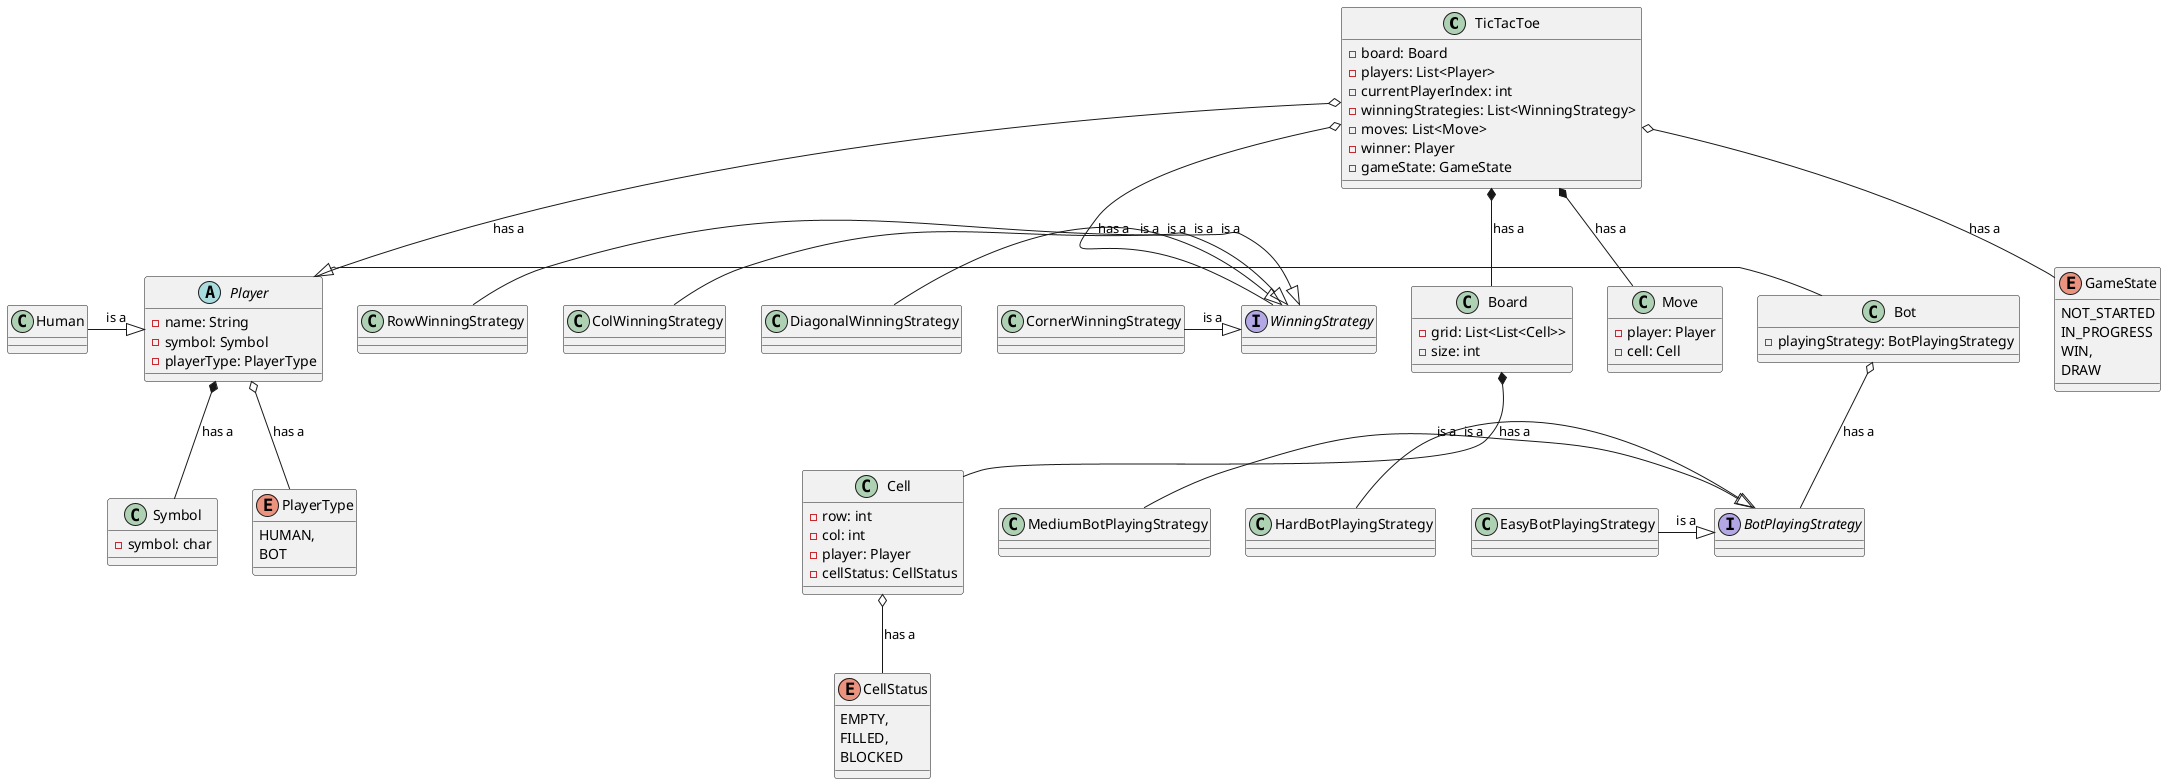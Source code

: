 @startuml

top to bottom direction

class TicTacToe{
    - board: Board
    - players: List<Player>
    - currentPlayerIndex: int
    - winningStrategies: List<WinningStrategy>
    - moves: List<Move>
    - winner: Player
    - gameState: GameState
}
class Board{
    - grid: List<List<Cell>>
    - size: int
}
abstract class Player{
    - name: String
    - symbol: Symbol
    - playerType: PlayerType
}
class Human{
}

class Bot{
    - playingStrategy: BotPlayingStrategy
}
class Cell{
    - row: int
    - col: int
    - player: Player
    - cellStatus: CellStatus
}
enum CellStatus{
    EMPTY,
    FILLED,
    BLOCKED
}



class Symbol{
    - symbol: char
}
enum PlayerType{
    HUMAN,
    BOT
}

interface BotPlayingStrategy{
}
class EasyBotPlayingStrategy{
}
class MediumBotPlayingStrategy{
}
class HardBotPlayingStrategy{
}

class Move{
    - player: Player
    - cell: Cell
}

interface WinningStrategy{
}
class RowWinningStrategy{
}
class ColWinningStrategy{
}
class DiagonalWinningStrategy{
}
class CornerWinningStrategy{
}

enum GameState{
    NOT_STARTED
    IN_PROGRESS
    WIN,
    DRAW
}

TicTacToe *-- Board: has a
TicTacToe o-- Player: has a
TicTacToe o-- GameState:has a
Board *-- Cell: has a
Human -|> Player:is a
Bot -|> Player:is a
Player *-- Symbol: has a
Player o-- PlayerType: has a
Bot o-- BotPlayingStrategy:has a
EasyBotPlayingStrategy -|> BotPlayingStrategy:is a
MediumBotPlayingStrategy -|> BotPlayingStrategy:is a
HardBotPlayingStrategy -|> BotPlayingStrategy:is a
Cell o-- CellStatus:has a
RowWinningStrategy -|> WinningStrategy:is a
ColWinningStrategy -|> WinningStrategy:is a
DiagonalWinningStrategy -|> WinningStrategy:is a
CornerWinningStrategy -|> WinningStrategy:is a
TicTacToe o-- WinningStrategy:has a
TicTacToe *-- Move:has a

@enduml

/*

Reg gathering
1. board size n*n
2. players n-1
3. each player can have their own symbol (No duplication)
4. Can we have Bots?
    Yes
5. How the turns will be decided?
    RANDOM
6. Functionality to allow moves
7. How the winner is decided
    Row Winning Strategy
    COL Winning Strategy
    Diagonal Winning Strategy
    Corner Winning Strategy
    (Flexible, can be choosen one or more at the start of the game)
8. Draw is also possible result
9. Bot difficulties --> Easy, Medium, Hard
10. Undo move is also allowed.

*/